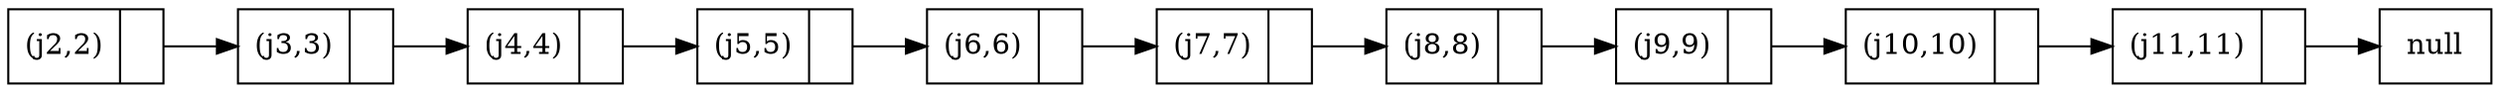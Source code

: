 digraph G { rankdir=LR
node [shape=record];
nod0[label = "{<f1> (j2,2)|<f2> }"];
nod0-> nod1;
nod1[label = "{<f1> (j3,3)|<f2> }"];
nod1-> nod2;
nod2[label = "{<f1> (j4,4)|<f2> }"];
nod2-> nod3;
nod3[label = "{<f1> (j5,5)|<f2> }"];
nod3-> nod4;
nod4[label = "{<f1> (j6,6)|<f2> }"];
nod4-> nod5;
nod5[label = "{<f1> (j7,7)|<f2> }"];
nod5-> nod6;
nod6[label = "{<f1> (j8,8)|<f2> }"];
nod6-> nod7;
nod7[label = "{<f1> (j9,9)|<f2> }"];
nod7-> nod8;
nod8[label = "{<f1> (j10,10)|<f2> }"];
nod8-> nod9;
nod9[label = "{<f1> (j11,11)|<f2> }"];
nod9-> null;
}